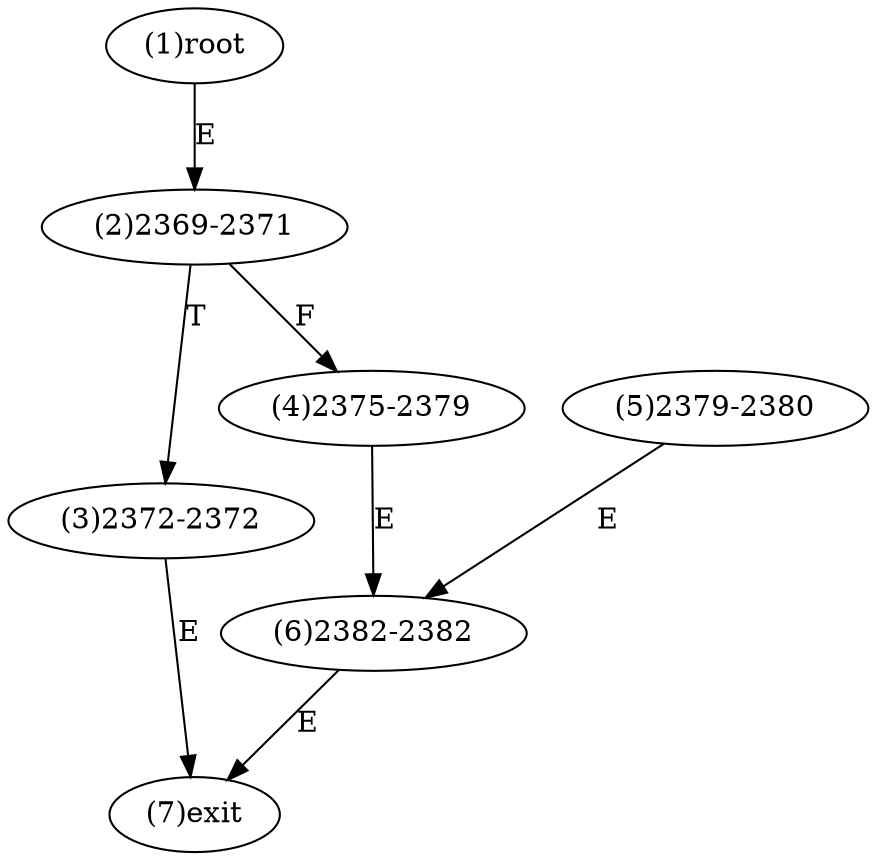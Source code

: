 digraph "" { 
1[ label="(1)root"];
2[ label="(2)2369-2371"];
3[ label="(3)2372-2372"];
4[ label="(4)2375-2379"];
5[ label="(5)2379-2380"];
6[ label="(6)2382-2382"];
7[ label="(7)exit"];
1->2[ label="E"];
2->4[ label="F"];
2->3[ label="T"];
3->7[ label="E"];
4->6[ label="E"];
5->6[ label="E"];
6->7[ label="E"];
}